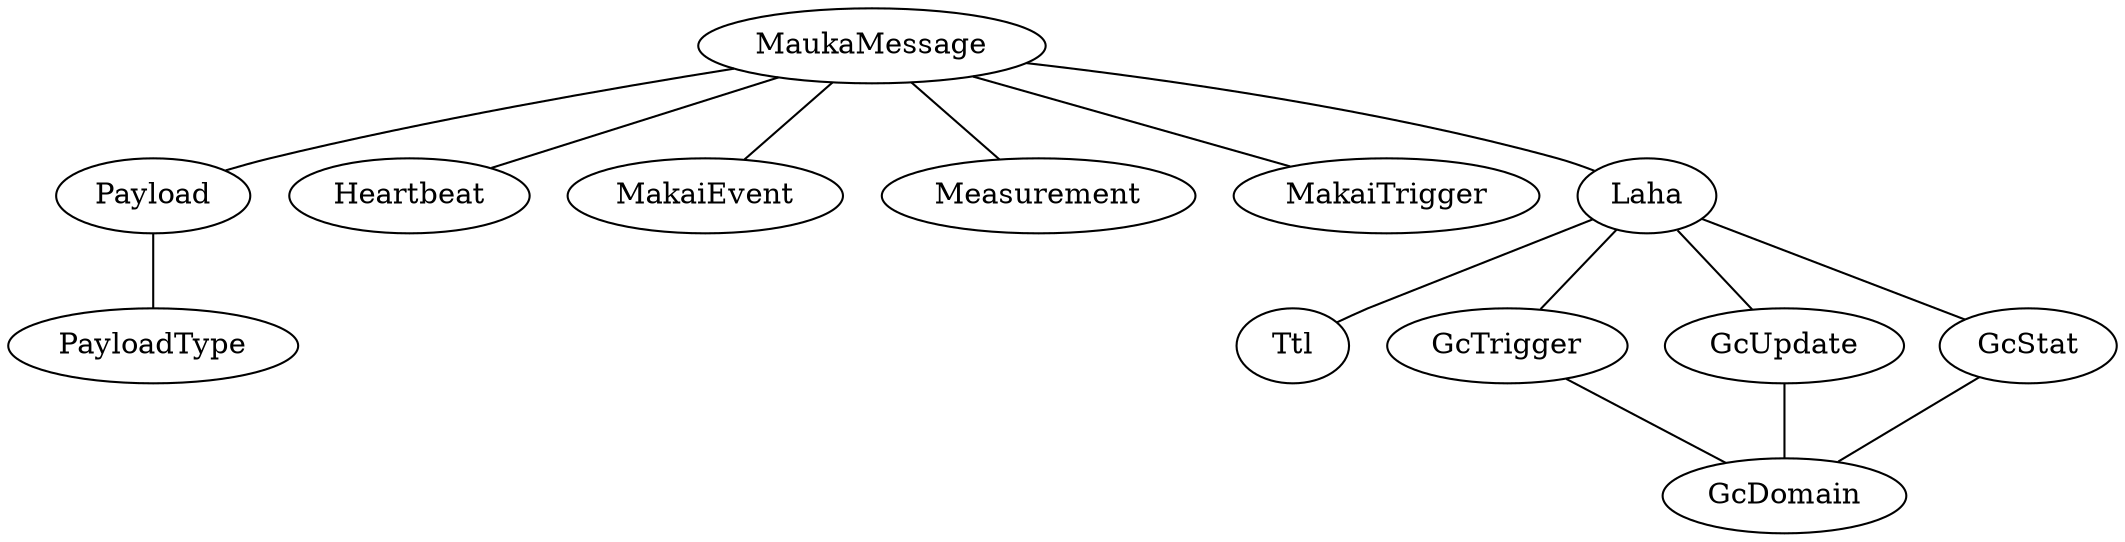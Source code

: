 graph MaukaMessages {
  MaukaMessage -- Payload
  MaukaMessage -- Heartbeat
  MaukaMessage -- MakaiEvent
  MaukaMessage -- Measurement
  MaukaMessage -- MakaiTrigger
  MaukaMessage -- Laha

  Payload -- PayloadType

  Laha -- Ttl
  Laha -- GcTrigger
  Laha -- GcUpdate
  Laha -- GcStat

  GcTrigger -- GcDomain
  GcUpdate -- GcDomain
  GcStat -- GcDomain
}
